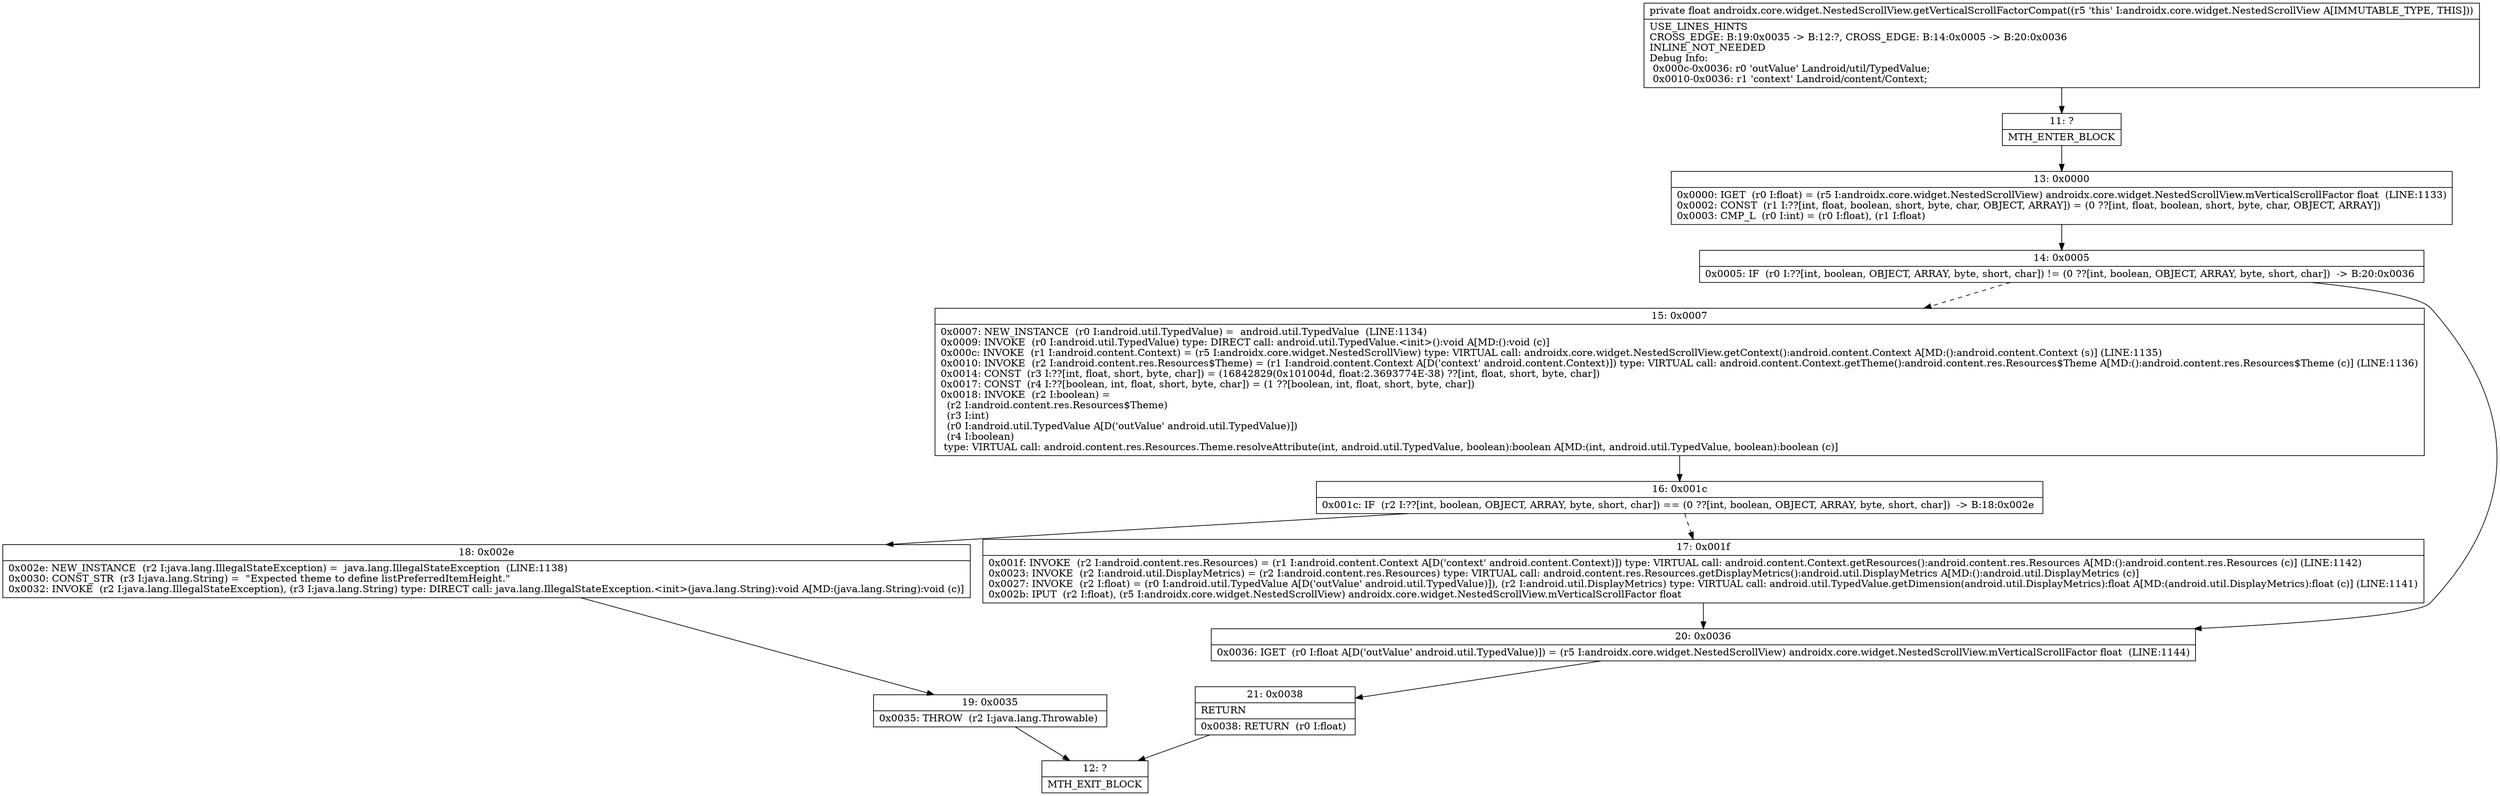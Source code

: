 digraph "CFG forandroidx.core.widget.NestedScrollView.getVerticalScrollFactorCompat()F" {
Node_11 [shape=record,label="{11\:\ ?|MTH_ENTER_BLOCK\l}"];
Node_13 [shape=record,label="{13\:\ 0x0000|0x0000: IGET  (r0 I:float) = (r5 I:androidx.core.widget.NestedScrollView) androidx.core.widget.NestedScrollView.mVerticalScrollFactor float  (LINE:1133)\l0x0002: CONST  (r1 I:??[int, float, boolean, short, byte, char, OBJECT, ARRAY]) = (0 ??[int, float, boolean, short, byte, char, OBJECT, ARRAY]) \l0x0003: CMP_L  (r0 I:int) = (r0 I:float), (r1 I:float) \l}"];
Node_14 [shape=record,label="{14\:\ 0x0005|0x0005: IF  (r0 I:??[int, boolean, OBJECT, ARRAY, byte, short, char]) != (0 ??[int, boolean, OBJECT, ARRAY, byte, short, char])  \-\> B:20:0x0036 \l}"];
Node_15 [shape=record,label="{15\:\ 0x0007|0x0007: NEW_INSTANCE  (r0 I:android.util.TypedValue) =  android.util.TypedValue  (LINE:1134)\l0x0009: INVOKE  (r0 I:android.util.TypedValue) type: DIRECT call: android.util.TypedValue.\<init\>():void A[MD:():void (c)]\l0x000c: INVOKE  (r1 I:android.content.Context) = (r5 I:androidx.core.widget.NestedScrollView) type: VIRTUAL call: androidx.core.widget.NestedScrollView.getContext():android.content.Context A[MD:():android.content.Context (s)] (LINE:1135)\l0x0010: INVOKE  (r2 I:android.content.res.Resources$Theme) = (r1 I:android.content.Context A[D('context' android.content.Context)]) type: VIRTUAL call: android.content.Context.getTheme():android.content.res.Resources$Theme A[MD:():android.content.res.Resources$Theme (c)] (LINE:1136)\l0x0014: CONST  (r3 I:??[int, float, short, byte, char]) = (16842829(0x101004d, float:2.3693774E\-38) ??[int, float, short, byte, char]) \l0x0017: CONST  (r4 I:??[boolean, int, float, short, byte, char]) = (1 ??[boolean, int, float, short, byte, char]) \l0x0018: INVOKE  (r2 I:boolean) = \l  (r2 I:android.content.res.Resources$Theme)\l  (r3 I:int)\l  (r0 I:android.util.TypedValue A[D('outValue' android.util.TypedValue)])\l  (r4 I:boolean)\l type: VIRTUAL call: android.content.res.Resources.Theme.resolveAttribute(int, android.util.TypedValue, boolean):boolean A[MD:(int, android.util.TypedValue, boolean):boolean (c)]\l}"];
Node_16 [shape=record,label="{16\:\ 0x001c|0x001c: IF  (r2 I:??[int, boolean, OBJECT, ARRAY, byte, short, char]) == (0 ??[int, boolean, OBJECT, ARRAY, byte, short, char])  \-\> B:18:0x002e \l}"];
Node_17 [shape=record,label="{17\:\ 0x001f|0x001f: INVOKE  (r2 I:android.content.res.Resources) = (r1 I:android.content.Context A[D('context' android.content.Context)]) type: VIRTUAL call: android.content.Context.getResources():android.content.res.Resources A[MD:():android.content.res.Resources (c)] (LINE:1142)\l0x0023: INVOKE  (r2 I:android.util.DisplayMetrics) = (r2 I:android.content.res.Resources) type: VIRTUAL call: android.content.res.Resources.getDisplayMetrics():android.util.DisplayMetrics A[MD:():android.util.DisplayMetrics (c)]\l0x0027: INVOKE  (r2 I:float) = (r0 I:android.util.TypedValue A[D('outValue' android.util.TypedValue)]), (r2 I:android.util.DisplayMetrics) type: VIRTUAL call: android.util.TypedValue.getDimension(android.util.DisplayMetrics):float A[MD:(android.util.DisplayMetrics):float (c)] (LINE:1141)\l0x002b: IPUT  (r2 I:float), (r5 I:androidx.core.widget.NestedScrollView) androidx.core.widget.NestedScrollView.mVerticalScrollFactor float \l}"];
Node_18 [shape=record,label="{18\:\ 0x002e|0x002e: NEW_INSTANCE  (r2 I:java.lang.IllegalStateException) =  java.lang.IllegalStateException  (LINE:1138)\l0x0030: CONST_STR  (r3 I:java.lang.String) =  \"Expected theme to define listPreferredItemHeight.\" \l0x0032: INVOKE  (r2 I:java.lang.IllegalStateException), (r3 I:java.lang.String) type: DIRECT call: java.lang.IllegalStateException.\<init\>(java.lang.String):void A[MD:(java.lang.String):void (c)]\l}"];
Node_19 [shape=record,label="{19\:\ 0x0035|0x0035: THROW  (r2 I:java.lang.Throwable) \l}"];
Node_12 [shape=record,label="{12\:\ ?|MTH_EXIT_BLOCK\l}"];
Node_20 [shape=record,label="{20\:\ 0x0036|0x0036: IGET  (r0 I:float A[D('outValue' android.util.TypedValue)]) = (r5 I:androidx.core.widget.NestedScrollView) androidx.core.widget.NestedScrollView.mVerticalScrollFactor float  (LINE:1144)\l}"];
Node_21 [shape=record,label="{21\:\ 0x0038|RETURN\l|0x0038: RETURN  (r0 I:float) \l}"];
MethodNode[shape=record,label="{private float androidx.core.widget.NestedScrollView.getVerticalScrollFactorCompat((r5 'this' I:androidx.core.widget.NestedScrollView A[IMMUTABLE_TYPE, THIS]))  | USE_LINES_HINTS\lCROSS_EDGE: B:19:0x0035 \-\> B:12:?, CROSS_EDGE: B:14:0x0005 \-\> B:20:0x0036\lINLINE_NOT_NEEDED\lDebug Info:\l  0x000c\-0x0036: r0 'outValue' Landroid\/util\/TypedValue;\l  0x0010\-0x0036: r1 'context' Landroid\/content\/Context;\l}"];
MethodNode -> Node_11;Node_11 -> Node_13;
Node_13 -> Node_14;
Node_14 -> Node_15[style=dashed];
Node_14 -> Node_20;
Node_15 -> Node_16;
Node_16 -> Node_17[style=dashed];
Node_16 -> Node_18;
Node_17 -> Node_20;
Node_18 -> Node_19;
Node_19 -> Node_12;
Node_20 -> Node_21;
Node_21 -> Node_12;
}

